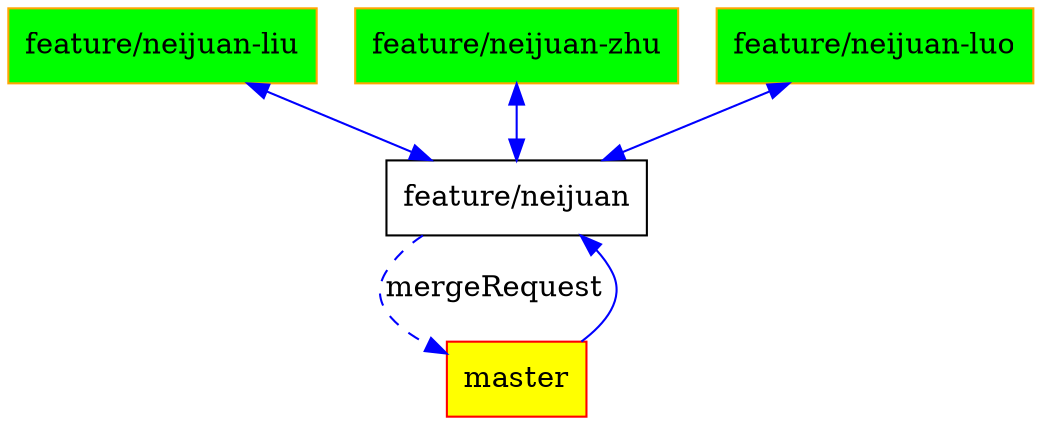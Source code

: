 // digraph g{
//     node [color="blue", shape = "box", style = "filled", fillcolor = "green"]
//     a [label = "中午吃什么"]
//     b [label = "德克士"]
//     c [label = "拉州牛肉拉面"]
//     d [label = "拉屎"]
//     a -> b
//     a -> c
//     b -> d
//     c -> d
// }


digraph work {
  node [shape="box"]
  edge [color="blue"]

  a [label="feature/neijuan-liu", ]
  b [label="feature/neijuan-zhu"]
  c [label="feature/neijuan-luo"]
  together [label="feature/neijuan"]
  master [lable="master",  color="red" , style = "filled",  fillcolor="yellow"]
  //; a; b; c;
  {
    a ,b ,c [color="orange" , style = "filled",  fillcolor="green", rank="same" ]
  }

  master -> together
  a -> together  [dir="both"]
  b -> together [dir="both"]
  c -> together [dir="both"]
  together -> master [style="dashed",  label = "mergeRequest" ]
}


// 导出为图片
// dot -Tpng -o 结构设计.png digraph.dot
